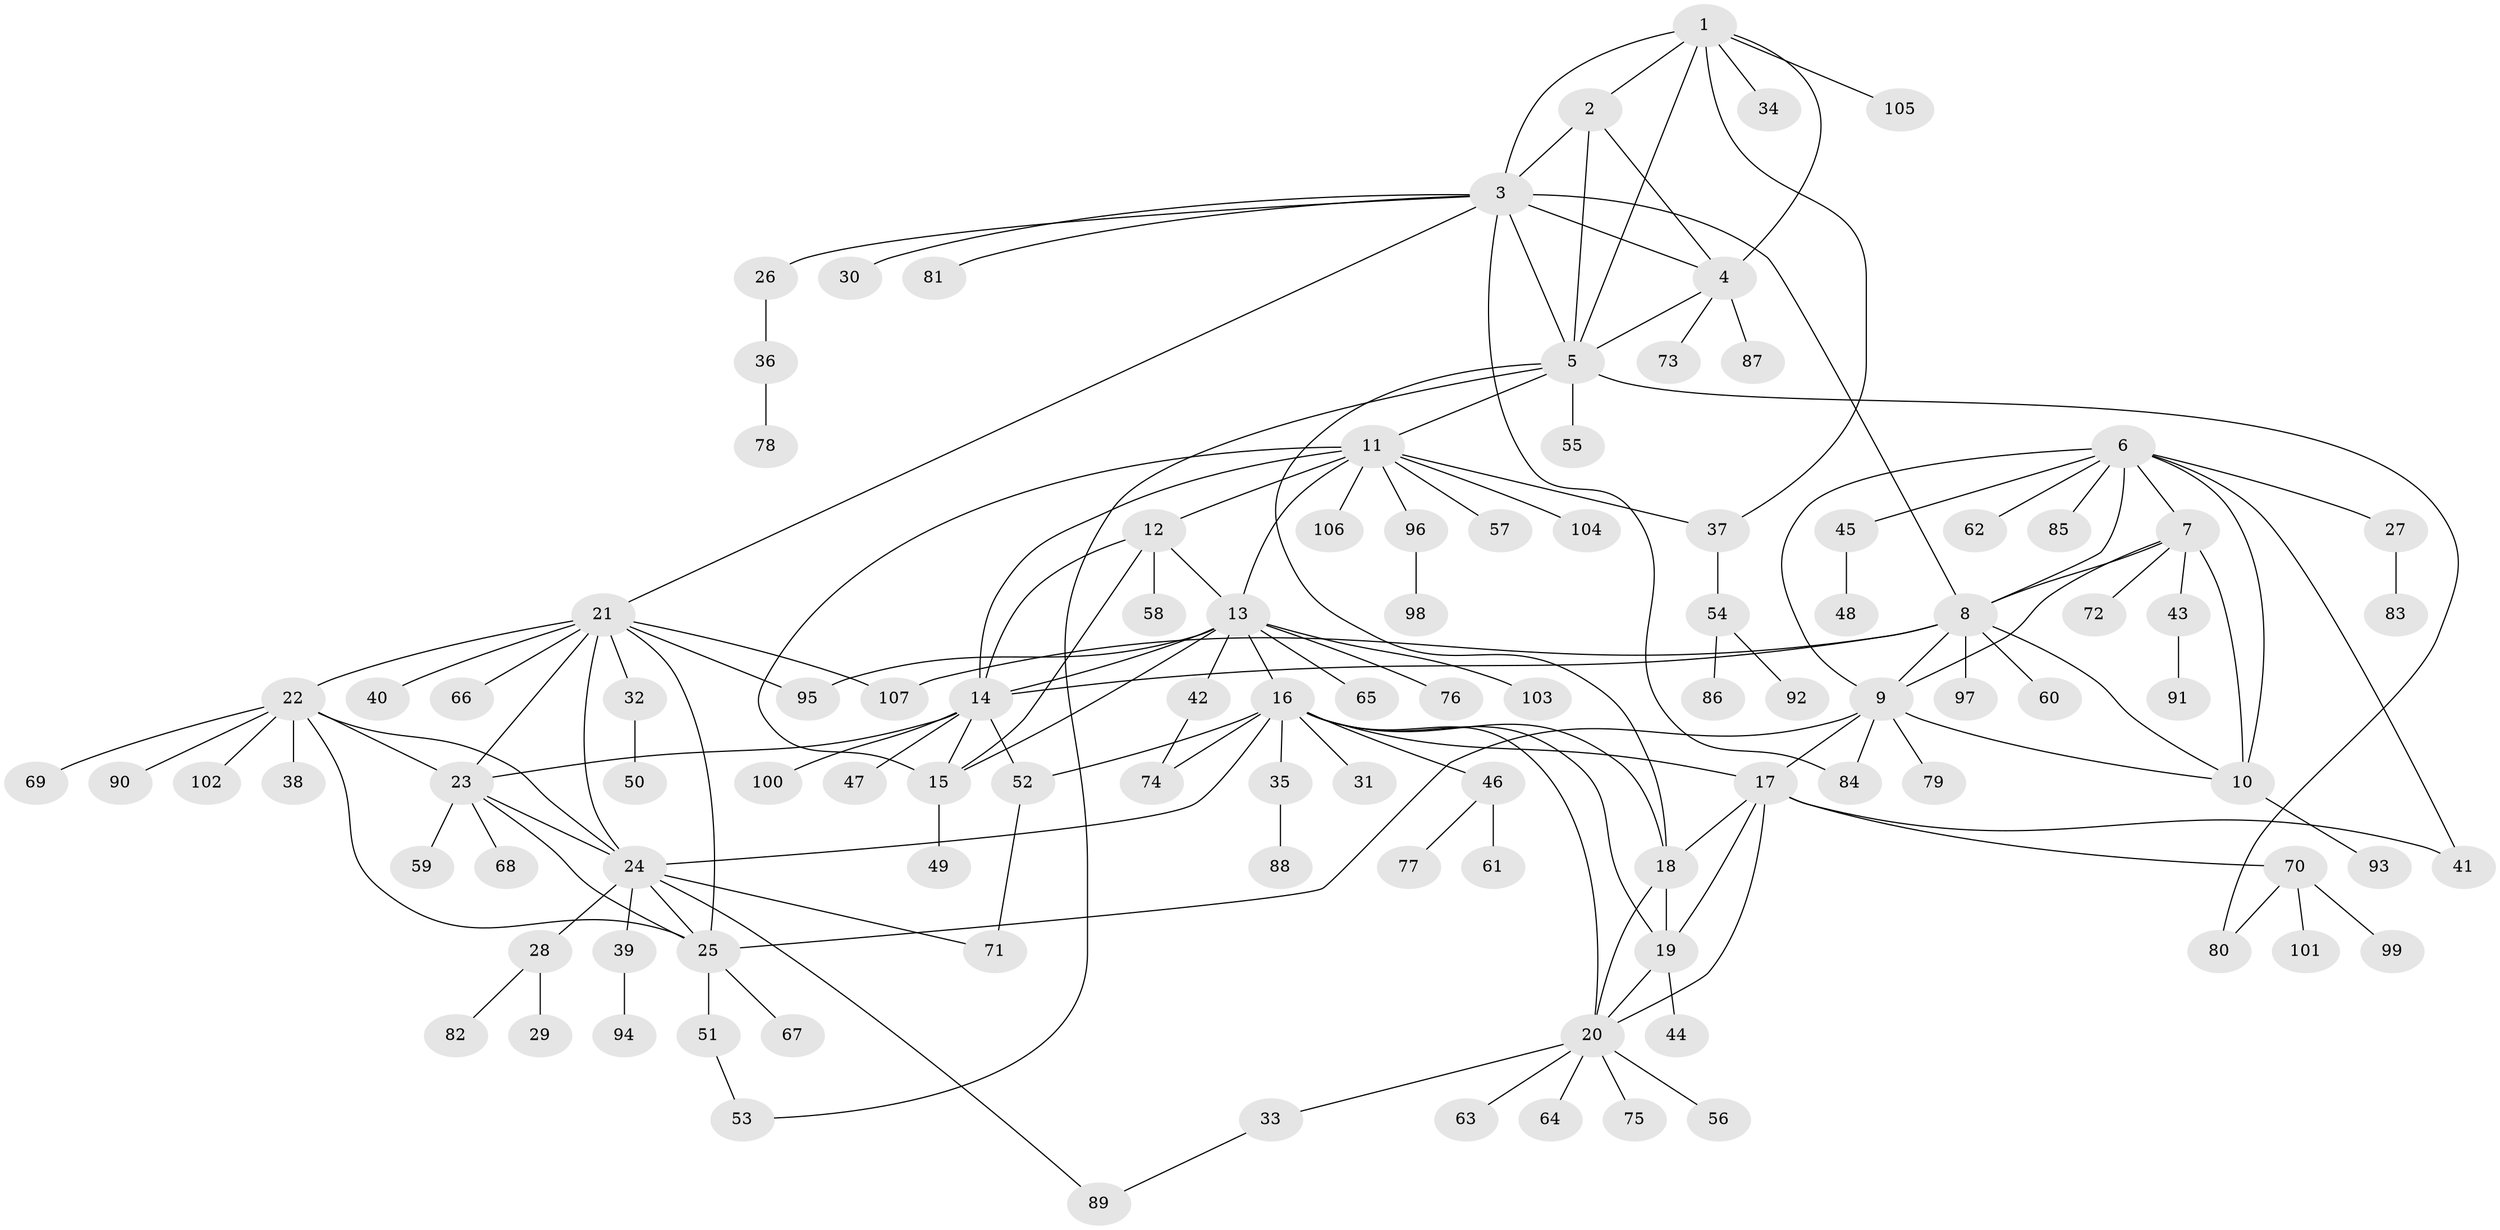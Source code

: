// coarse degree distribution, {6: 0.024691358024691357, 8: 0.024691358024691357, 4: 0.04938271604938271, 9: 0.012345679012345678, 10: 0.012345679012345678, 2: 0.20987654320987653, 14: 0.012345679012345678, 13: 0.012345679012345678, 3: 0.04938271604938271, 7: 0.012345679012345678, 11: 0.024691358024691357, 1: 0.5555555555555556}
// Generated by graph-tools (version 1.1) at 2025/24/03/03/25 07:24:10]
// undirected, 107 vertices, 153 edges
graph export_dot {
graph [start="1"]
  node [color=gray90,style=filled];
  1;
  2;
  3;
  4;
  5;
  6;
  7;
  8;
  9;
  10;
  11;
  12;
  13;
  14;
  15;
  16;
  17;
  18;
  19;
  20;
  21;
  22;
  23;
  24;
  25;
  26;
  27;
  28;
  29;
  30;
  31;
  32;
  33;
  34;
  35;
  36;
  37;
  38;
  39;
  40;
  41;
  42;
  43;
  44;
  45;
  46;
  47;
  48;
  49;
  50;
  51;
  52;
  53;
  54;
  55;
  56;
  57;
  58;
  59;
  60;
  61;
  62;
  63;
  64;
  65;
  66;
  67;
  68;
  69;
  70;
  71;
  72;
  73;
  74;
  75;
  76;
  77;
  78;
  79;
  80;
  81;
  82;
  83;
  84;
  85;
  86;
  87;
  88;
  89;
  90;
  91;
  92;
  93;
  94;
  95;
  96;
  97;
  98;
  99;
  100;
  101;
  102;
  103;
  104;
  105;
  106;
  107;
  1 -- 2;
  1 -- 3;
  1 -- 4;
  1 -- 5;
  1 -- 34;
  1 -- 37;
  1 -- 105;
  2 -- 3;
  2 -- 4;
  2 -- 5;
  3 -- 4;
  3 -- 5;
  3 -- 8;
  3 -- 21;
  3 -- 26;
  3 -- 30;
  3 -- 81;
  3 -- 84;
  4 -- 5;
  4 -- 73;
  4 -- 87;
  5 -- 11;
  5 -- 18;
  5 -- 53;
  5 -- 55;
  5 -- 80;
  6 -- 7;
  6 -- 8;
  6 -- 9;
  6 -- 10;
  6 -- 27;
  6 -- 41;
  6 -- 45;
  6 -- 62;
  6 -- 85;
  7 -- 8;
  7 -- 9;
  7 -- 10;
  7 -- 43;
  7 -- 72;
  8 -- 9;
  8 -- 10;
  8 -- 14;
  8 -- 60;
  8 -- 97;
  8 -- 107;
  9 -- 10;
  9 -- 17;
  9 -- 25;
  9 -- 79;
  9 -- 84;
  10 -- 93;
  11 -- 12;
  11 -- 13;
  11 -- 14;
  11 -- 15;
  11 -- 37;
  11 -- 57;
  11 -- 96;
  11 -- 104;
  11 -- 106;
  12 -- 13;
  12 -- 14;
  12 -- 15;
  12 -- 58;
  13 -- 14;
  13 -- 15;
  13 -- 16;
  13 -- 42;
  13 -- 65;
  13 -- 76;
  13 -- 95;
  13 -- 103;
  14 -- 15;
  14 -- 23;
  14 -- 47;
  14 -- 52;
  14 -- 100;
  15 -- 49;
  16 -- 17;
  16 -- 18;
  16 -- 19;
  16 -- 20;
  16 -- 24;
  16 -- 31;
  16 -- 35;
  16 -- 46;
  16 -- 52;
  16 -- 74;
  17 -- 18;
  17 -- 19;
  17 -- 20;
  17 -- 41;
  17 -- 70;
  18 -- 19;
  18 -- 20;
  19 -- 20;
  19 -- 44;
  20 -- 33;
  20 -- 56;
  20 -- 63;
  20 -- 64;
  20 -- 75;
  21 -- 22;
  21 -- 23;
  21 -- 24;
  21 -- 25;
  21 -- 32;
  21 -- 40;
  21 -- 66;
  21 -- 95;
  21 -- 107;
  22 -- 23;
  22 -- 24;
  22 -- 25;
  22 -- 38;
  22 -- 69;
  22 -- 90;
  22 -- 102;
  23 -- 24;
  23 -- 25;
  23 -- 59;
  23 -- 68;
  24 -- 25;
  24 -- 28;
  24 -- 39;
  24 -- 71;
  24 -- 89;
  25 -- 51;
  25 -- 67;
  26 -- 36;
  27 -- 83;
  28 -- 29;
  28 -- 82;
  32 -- 50;
  33 -- 89;
  35 -- 88;
  36 -- 78;
  37 -- 54;
  39 -- 94;
  42 -- 74;
  43 -- 91;
  45 -- 48;
  46 -- 61;
  46 -- 77;
  51 -- 53;
  52 -- 71;
  54 -- 86;
  54 -- 92;
  70 -- 80;
  70 -- 99;
  70 -- 101;
  96 -- 98;
}

